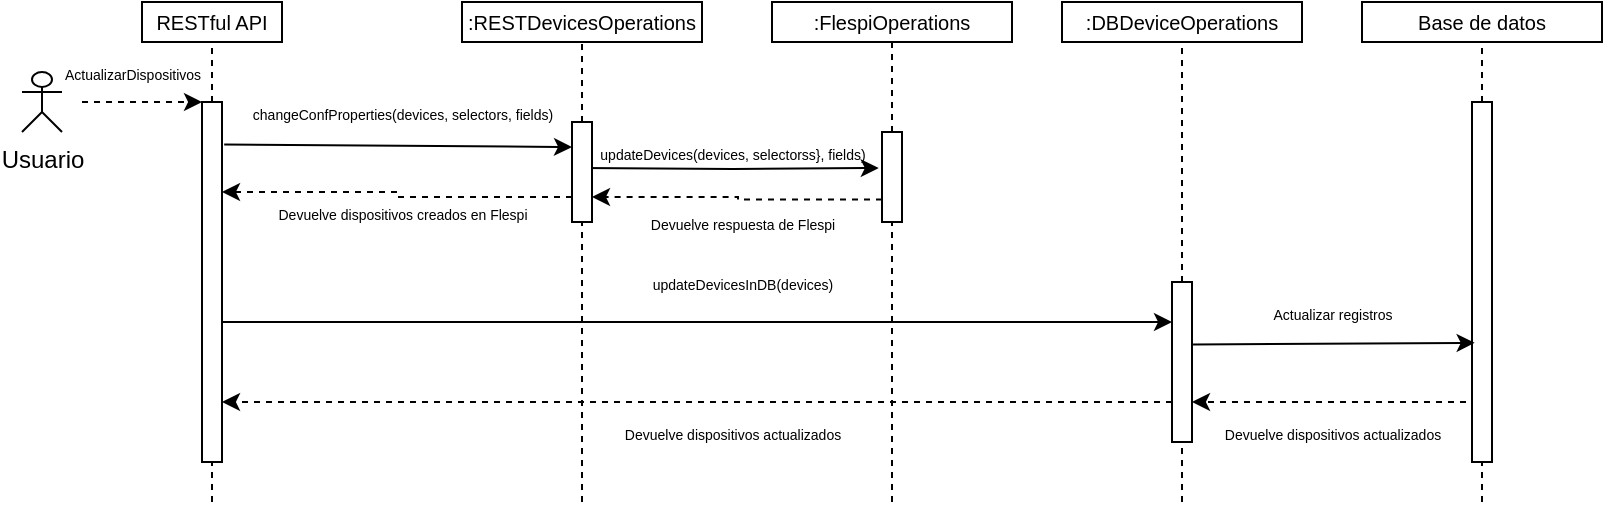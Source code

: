 <mxfile version="20.6.0" type="device"><diagram id="_3r6Uph197brrYMvUNTU" name="Página-1"><mxGraphModel dx="1033" dy="517" grid="1" gridSize="10" guides="1" tooltips="1" connect="1" arrows="1" fold="1" page="1" pageScale="1" pageWidth="827" pageHeight="1169" math="0" shadow="0"><root><mxCell id="0"/><mxCell id="1" parent="0"/><mxCell id="mx-RvyuAzJ59jyXCJMq2-1" value="Usuario&lt;br&gt;" style="shape=umlActor;verticalLabelPosition=bottom;verticalAlign=top;html=1;outlineConnect=0;" vertex="1" parent="1"><mxGeometry x="20" y="215" width="20" height="30" as="geometry"/></mxCell><mxCell id="mx-RvyuAzJ59jyXCJMq2-2" style="edgeStyle=orthogonalEdgeStyle;rounded=0;orthogonalLoop=1;jettySize=auto;html=1;exitX=1;exitY=0.5;exitDx=0;exitDy=0;fontFamily=Helvetica;fontSize=7;entryX=0;entryY=0.25;entryDx=0;entryDy=0;" edge="1" parent="1" source="mx-RvyuAzJ59jyXCJMq2-3" target="mx-RvyuAzJ59jyXCJMq2-21"><mxGeometry relative="1" as="geometry"><mxPoint x="540" y="325" as="targetPoint"/><Array as="points"><mxPoint x="120" y="340"/></Array></mxGeometry></mxCell><mxCell id="mx-RvyuAzJ59jyXCJMq2-3" value="" style="rounded=0;whiteSpace=wrap;html=1;" vertex="1" parent="1"><mxGeometry x="110" y="230" width="10" height="180" as="geometry"/></mxCell><mxCell id="mx-RvyuAzJ59jyXCJMq2-4" value="&lt;font style=&quot;font-size: 10px;&quot;&gt;RESTful API&lt;/font&gt;" style="rounded=0;whiteSpace=wrap;html=1;" vertex="1" parent="1"><mxGeometry x="80" y="180" width="70" height="20" as="geometry"/></mxCell><mxCell id="mx-RvyuAzJ59jyXCJMq2-5" value="" style="endArrow=none;dashed=1;html=1;rounded=0;fontSize=10;entryX=0.5;entryY=1;entryDx=0;entryDy=0;" edge="1" parent="1" source="mx-RvyuAzJ59jyXCJMq2-3" target="mx-RvyuAzJ59jyXCJMq2-4"><mxGeometry width="50" height="50" relative="1" as="geometry"><mxPoint x="160" y="270" as="sourcePoint"/><mxPoint x="210" y="220" as="targetPoint"/></mxGeometry></mxCell><mxCell id="mx-RvyuAzJ59jyXCJMq2-6" value="&lt;span style=&quot;font-size: 10px;&quot;&gt;:RESTDevicesOperations&lt;/span&gt;" style="rounded=0;whiteSpace=wrap;html=1;" vertex="1" parent="1"><mxGeometry x="240" y="180" width="120" height="20" as="geometry"/></mxCell><mxCell id="mx-RvyuAzJ59jyXCJMq2-7" style="edgeStyle=orthogonalEdgeStyle;rounded=0;orthogonalLoop=1;jettySize=auto;html=1;fontFamily=Helvetica;fontSize=10;entryX=-0.162;entryY=0.4;entryDx=0;entryDy=0;entryPerimeter=0;" edge="1" parent="1" target="mx-RvyuAzJ59jyXCJMq2-15"><mxGeometry relative="1" as="geometry"><mxPoint x="300" y="263" as="sourcePoint"/><mxPoint x="490" y="263" as="targetPoint"/></mxGeometry></mxCell><mxCell id="mx-RvyuAzJ59jyXCJMq2-8" style="edgeStyle=orthogonalEdgeStyle;rounded=0;orthogonalLoop=1;jettySize=auto;html=1;exitX=0;exitY=0.75;exitDx=0;exitDy=0;entryX=1;entryY=0.25;entryDx=0;entryDy=0;dashed=1;fontFamily=Helvetica;fontSize=7;" edge="1" parent="1" source="mx-RvyuAzJ59jyXCJMq2-9" target="mx-RvyuAzJ59jyXCJMq2-3"><mxGeometry relative="1" as="geometry"/></mxCell><mxCell id="mx-RvyuAzJ59jyXCJMq2-9" value="" style="rounded=0;whiteSpace=wrap;html=1;" vertex="1" parent="1"><mxGeometry x="295" y="240" width="10" height="50" as="geometry"/></mxCell><mxCell id="mx-RvyuAzJ59jyXCJMq2-10" value="" style="endArrow=classic;html=1;rounded=0;fontSize=10;entryX=0;entryY=0.25;entryDx=0;entryDy=0;exitX=1.109;exitY=0.118;exitDx=0;exitDy=0;exitPerimeter=0;" edge="1" parent="1" source="mx-RvyuAzJ59jyXCJMq2-3" target="mx-RvyuAzJ59jyXCJMq2-9"><mxGeometry width="50" height="50" relative="1" as="geometry"><mxPoint x="120" y="248" as="sourcePoint"/><mxPoint x="200" y="230" as="targetPoint"/></mxGeometry></mxCell><mxCell id="mx-RvyuAzJ59jyXCJMq2-11" value="&lt;span style=&quot;font-size: 7px;&quot;&gt;changeConfProperties(devices, selectors, fields)&lt;/span&gt;" style="text;html=1;align=center;verticalAlign=middle;resizable=0;points=[];autosize=1;strokeColor=none;fillColor=none;fontSize=10;fontFamily=Helvetica;" vertex="1" parent="1"><mxGeometry x="125" y="220" width="170" height="30" as="geometry"/></mxCell><mxCell id="mx-RvyuAzJ59jyXCJMq2-12" value="" style="endArrow=none;dashed=1;html=1;rounded=0;fontSize=10;entryX=0.5;entryY=1;entryDx=0;entryDy=0;" edge="1" parent="1" target="mx-RvyuAzJ59jyXCJMq2-6"><mxGeometry width="50" height="50" relative="1" as="geometry"><mxPoint x="300" y="240" as="sourcePoint"/><mxPoint x="165" y="210" as="targetPoint"/></mxGeometry></mxCell><mxCell id="mx-RvyuAzJ59jyXCJMq2-13" value="&lt;font style=&quot;font-size: 10px;&quot;&gt;:FlespiOperations&lt;/font&gt;" style="rounded=0;whiteSpace=wrap;html=1;fontFamily=Helvetica;fontSize=7;" vertex="1" parent="1"><mxGeometry x="395" y="180" width="120" height="20" as="geometry"/></mxCell><mxCell id="mx-RvyuAzJ59jyXCJMq2-14" style="edgeStyle=orthogonalEdgeStyle;rounded=0;orthogonalLoop=1;jettySize=auto;html=1;exitX=0;exitY=0.75;exitDx=0;exitDy=0;entryX=1;entryY=0.75;entryDx=0;entryDy=0;fontFamily=Helvetica;fontSize=10;dashed=1;" edge="1" parent="1" source="mx-RvyuAzJ59jyXCJMq2-15" target="mx-RvyuAzJ59jyXCJMq2-9"><mxGeometry relative="1" as="geometry"><Array as="points"><mxPoint x="378" y="279"/><mxPoint x="378" y="278"/></Array></mxGeometry></mxCell><mxCell id="mx-RvyuAzJ59jyXCJMq2-15" value="" style="rounded=0;whiteSpace=wrap;html=1;" vertex="1" parent="1"><mxGeometry x="450" y="245" width="10" height="45" as="geometry"/></mxCell><mxCell id="mx-RvyuAzJ59jyXCJMq2-16" value="&lt;font style=&quot;font-size: 7px;&quot;&gt;&lt;font style=&quot;font-size: 7px;&quot;&gt;updateDevices(devices, selectorss}, fields&lt;/font&gt;)&lt;/font&gt;" style="text;html=1;align=center;verticalAlign=middle;resizable=0;points=[];autosize=1;strokeColor=none;fillColor=none;fontSize=10;fontFamily=Helvetica;" vertex="1" parent="1"><mxGeometry x="295" y="240" width="160" height="30" as="geometry"/></mxCell><mxCell id="mx-RvyuAzJ59jyXCJMq2-17" value="" style="endArrow=none;dashed=1;html=1;rounded=0;fontFamily=Helvetica;fontSize=10;entryX=0.5;entryY=1;entryDx=0;entryDy=0;exitX=0.5;exitY=0;exitDx=0;exitDy=0;" edge="1" parent="1" source="mx-RvyuAzJ59jyXCJMq2-15" target="mx-RvyuAzJ59jyXCJMq2-13"><mxGeometry width="50" height="50" relative="1" as="geometry"><mxPoint x="470" y="250" as="sourcePoint"/><mxPoint x="520" y="200" as="targetPoint"/></mxGeometry></mxCell><mxCell id="mx-RvyuAzJ59jyXCJMq2-18" value="&lt;font style=&quot;font-size: 7px;&quot;&gt;Devuelve respuesta de Flespi&lt;/font&gt;" style="text;html=1;align=center;verticalAlign=middle;resizable=0;points=[];autosize=1;strokeColor=none;fillColor=none;fontSize=10;fontFamily=Helvetica;" vertex="1" parent="1"><mxGeometry x="320" y="275" width="120" height="30" as="geometry"/></mxCell><mxCell id="mx-RvyuAzJ59jyXCJMq2-19" value="&lt;font style=&quot;font-size: 7px;&quot;&gt;Devuelve dispositivos creados en Flespi&lt;/font&gt;" style="text;html=1;align=center;verticalAlign=middle;resizable=0;points=[];autosize=1;strokeColor=none;fillColor=none;fontSize=10;fontFamily=Helvetica;" vertex="1" parent="1"><mxGeometry x="135" y="270" width="150" height="30" as="geometry"/></mxCell><mxCell id="mx-RvyuAzJ59jyXCJMq2-20" value="&lt;font style=&quot;font-size: 10px;&quot;&gt;:DBDeviceOperations&lt;/font&gt;" style="rounded=0;whiteSpace=wrap;html=1;fontFamily=Helvetica;fontSize=7;" vertex="1" parent="1"><mxGeometry x="540" y="180" width="120" height="20" as="geometry"/></mxCell><mxCell id="mx-RvyuAzJ59jyXCJMq2-21" value="" style="rounded=0;whiteSpace=wrap;html=1;" vertex="1" parent="1"><mxGeometry x="595" y="320" width="10" height="80" as="geometry"/></mxCell><mxCell id="mx-RvyuAzJ59jyXCJMq2-22" value="" style="endArrow=none;dashed=1;html=1;rounded=0;fontFamily=Helvetica;fontSize=7;entryX=0.5;entryY=1;entryDx=0;entryDy=0;exitX=0.5;exitY=0;exitDx=0;exitDy=0;" edge="1" parent="1" source="mx-RvyuAzJ59jyXCJMq2-21" target="mx-RvyuAzJ59jyXCJMq2-20"><mxGeometry width="50" height="50" relative="1" as="geometry"><mxPoint x="560" y="290" as="sourcePoint"/><mxPoint x="610" y="240" as="targetPoint"/></mxGeometry></mxCell><mxCell id="mx-RvyuAzJ59jyXCJMq2-23" value="&lt;font style=&quot;font-size: 7px;&quot;&gt;&lt;font style=&quot;font-size: 7px;&quot;&gt;updateDevicesInDB(devices&lt;/font&gt;)&lt;/font&gt;" style="text;html=1;align=center;verticalAlign=middle;resizable=0;points=[];autosize=1;strokeColor=none;fillColor=none;fontSize=10;fontFamily=Helvetica;" vertex="1" parent="1"><mxGeometry x="325" y="305" width="110" height="30" as="geometry"/></mxCell><mxCell id="mx-RvyuAzJ59jyXCJMq2-24" value="&lt;font style=&quot;font-size: 10px;&quot;&gt;Base de datos&lt;/font&gt;" style="rounded=0;whiteSpace=wrap;html=1;fontFamily=Helvetica;fontSize=7;" vertex="1" parent="1"><mxGeometry x="690" y="180" width="120" height="20" as="geometry"/></mxCell><mxCell id="mx-RvyuAzJ59jyXCJMq2-25" style="edgeStyle=orthogonalEdgeStyle;rounded=0;orthogonalLoop=1;jettySize=auto;html=1;exitX=0;exitY=0.75;exitDx=0;exitDy=0;fontFamily=Helvetica;fontSize=7;entryX=1;entryY=0.75;entryDx=0;entryDy=0;dashed=1;" edge="1" parent="1" source="mx-RvyuAzJ59jyXCJMq2-26" target="mx-RvyuAzJ59jyXCJMq2-21"><mxGeometry relative="1" as="geometry"><mxPoint x="615" y="372" as="targetPoint"/><Array as="points"><mxPoint x="745" y="380"/></Array></mxGeometry></mxCell><mxCell id="mx-RvyuAzJ59jyXCJMq2-26" value="" style="rounded=0;whiteSpace=wrap;html=1;" vertex="1" parent="1"><mxGeometry x="745" y="230" width="10" height="180" as="geometry"/></mxCell><mxCell id="mx-RvyuAzJ59jyXCJMq2-27" value="" style="endArrow=classic;html=1;rounded=0;fontFamily=Helvetica;fontSize=7;exitX=1.053;exitY=0.39;exitDx=0;exitDy=0;entryX=0.133;entryY=0.669;entryDx=0;entryDy=0;entryPerimeter=0;exitPerimeter=0;" edge="1" parent="1" source="mx-RvyuAzJ59jyXCJMq2-21" target="mx-RvyuAzJ59jyXCJMq2-26"><mxGeometry width="50" height="50" relative="1" as="geometry"><mxPoint x="600" y="350" as="sourcePoint"/><mxPoint x="740" y="355" as="targetPoint"/></mxGeometry></mxCell><mxCell id="mx-RvyuAzJ59jyXCJMq2-28" value="&lt;span style=&quot;font-size: 7px;&quot;&gt;Actualizar registros&lt;/span&gt;" style="text;html=1;align=center;verticalAlign=middle;resizable=0;points=[];autosize=1;strokeColor=none;fillColor=none;fontSize=10;fontFamily=Helvetica;" vertex="1" parent="1"><mxGeometry x="635" y="320" width="80" height="30" as="geometry"/></mxCell><mxCell id="mx-RvyuAzJ59jyXCJMq2-29" value="&lt;font style=&quot;font-size: 7px;&quot;&gt;Devuelve dispositivos actualizados&lt;/font&gt;" style="text;html=1;align=center;verticalAlign=middle;resizable=0;points=[];autosize=1;strokeColor=none;fillColor=none;fontSize=10;fontFamily=Helvetica;" vertex="1" parent="1"><mxGeometry x="610" y="380" width="130" height="30" as="geometry"/></mxCell><mxCell id="mx-RvyuAzJ59jyXCJMq2-30" value="" style="endArrow=classic;html=1;rounded=0;dashed=1;fontFamily=Helvetica;fontSize=7;exitX=0;exitY=0.75;exitDx=0;exitDy=0;" edge="1" parent="1" source="mx-RvyuAzJ59jyXCJMq2-21"><mxGeometry width="50" height="50" relative="1" as="geometry"><mxPoint x="330" y="450" as="sourcePoint"/><mxPoint x="120" y="380" as="targetPoint"/></mxGeometry></mxCell><mxCell id="mx-RvyuAzJ59jyXCJMq2-31" value="&lt;span style=&quot;font-size: 7px;&quot;&gt;Devuelve dispositivos actualizados&lt;/span&gt;" style="text;html=1;align=center;verticalAlign=middle;resizable=0;points=[];autosize=1;strokeColor=none;fillColor=none;fontSize=10;fontFamily=Helvetica;" vertex="1" parent="1"><mxGeometry x="310" y="380" width="130" height="30" as="geometry"/></mxCell><mxCell id="mx-RvyuAzJ59jyXCJMq2-32" value="" style="endArrow=classic;html=1;rounded=0;dashed=1;fontFamily=Helvetica;fontSize=7;entryX=0;entryY=0;entryDx=0;entryDy=0;" edge="1" parent="1" target="mx-RvyuAzJ59jyXCJMq2-3"><mxGeometry width="50" height="50" relative="1" as="geometry"><mxPoint x="50" y="230" as="sourcePoint"/><mxPoint x="110" y="220" as="targetPoint"/></mxGeometry></mxCell><mxCell id="mx-RvyuAzJ59jyXCJMq2-33" value="&lt;span style=&quot;font-size: 7px;&quot;&gt;ActualizarDispositivos&lt;/span&gt;" style="text;html=1;align=center;verticalAlign=middle;resizable=0;points=[];autosize=1;strokeColor=none;fillColor=none;fontSize=10;fontFamily=Helvetica;" vertex="1" parent="1"><mxGeometry x="30" y="200" width="90" height="30" as="geometry"/></mxCell><mxCell id="mx-RvyuAzJ59jyXCJMq2-34" value="" style="endArrow=none;dashed=1;html=1;rounded=0;fontFamily=Helvetica;fontSize=7;entryX=0.5;entryY=1;entryDx=0;entryDy=0;" edge="1" parent="1" target="mx-RvyuAzJ59jyXCJMq2-24"><mxGeometry width="50" height="50" relative="1" as="geometry"><mxPoint x="750" y="230" as="sourcePoint"/><mxPoint x="820" y="260" as="targetPoint"/></mxGeometry></mxCell><mxCell id="mx-RvyuAzJ59jyXCJMq2-35" value="" style="endArrow=none;dashed=1;html=1;rounded=0;fontFamily=Helvetica;fontSize=7;" edge="1" parent="1"><mxGeometry width="50" height="50" relative="1" as="geometry"><mxPoint x="115" y="430" as="sourcePoint"/><mxPoint x="115" y="410" as="targetPoint"/></mxGeometry></mxCell><mxCell id="mx-RvyuAzJ59jyXCJMq2-36" value="" style="endArrow=none;dashed=1;html=1;rounded=0;fontFamily=Helvetica;fontSize=7;" edge="1" parent="1"><mxGeometry width="50" height="50" relative="1" as="geometry"><mxPoint x="600" y="430" as="sourcePoint"/><mxPoint x="600" y="400" as="targetPoint"/></mxGeometry></mxCell><mxCell id="mx-RvyuAzJ59jyXCJMq2-37" value="" style="endArrow=none;dashed=1;html=1;rounded=0;fontFamily=Helvetica;fontSize=7;entryX=0.5;entryY=1;entryDx=0;entryDy=0;" edge="1" parent="1" target="mx-RvyuAzJ59jyXCJMq2-9"><mxGeometry width="50" height="50" relative="1" as="geometry"><mxPoint x="300" y="430" as="sourcePoint"/><mxPoint x="310" y="410" as="targetPoint"/></mxGeometry></mxCell><mxCell id="mx-RvyuAzJ59jyXCJMq2-38" value="" style="endArrow=none;dashed=1;html=1;rounded=0;fontFamily=Helvetica;fontSize=7;entryX=0.5;entryY=1;entryDx=0;entryDy=0;" edge="1" parent="1" target="mx-RvyuAzJ59jyXCJMq2-15"><mxGeometry width="50" height="50" relative="1" as="geometry"><mxPoint x="455" y="430" as="sourcePoint"/><mxPoint x="520" y="280" as="targetPoint"/></mxGeometry></mxCell><mxCell id="mx-RvyuAzJ59jyXCJMq2-39" value="" style="endArrow=none;dashed=1;html=1;rounded=0;fontFamily=Helvetica;fontSize=7;entryX=0.5;entryY=1;entryDx=0;entryDy=0;" edge="1" parent="1" target="mx-RvyuAzJ59jyXCJMq2-26"><mxGeometry width="50" height="50" relative="1" as="geometry"><mxPoint x="750" y="430" as="sourcePoint"/><mxPoint x="810" y="460" as="targetPoint"/></mxGeometry></mxCell></root></mxGraphModel></diagram></mxfile>
